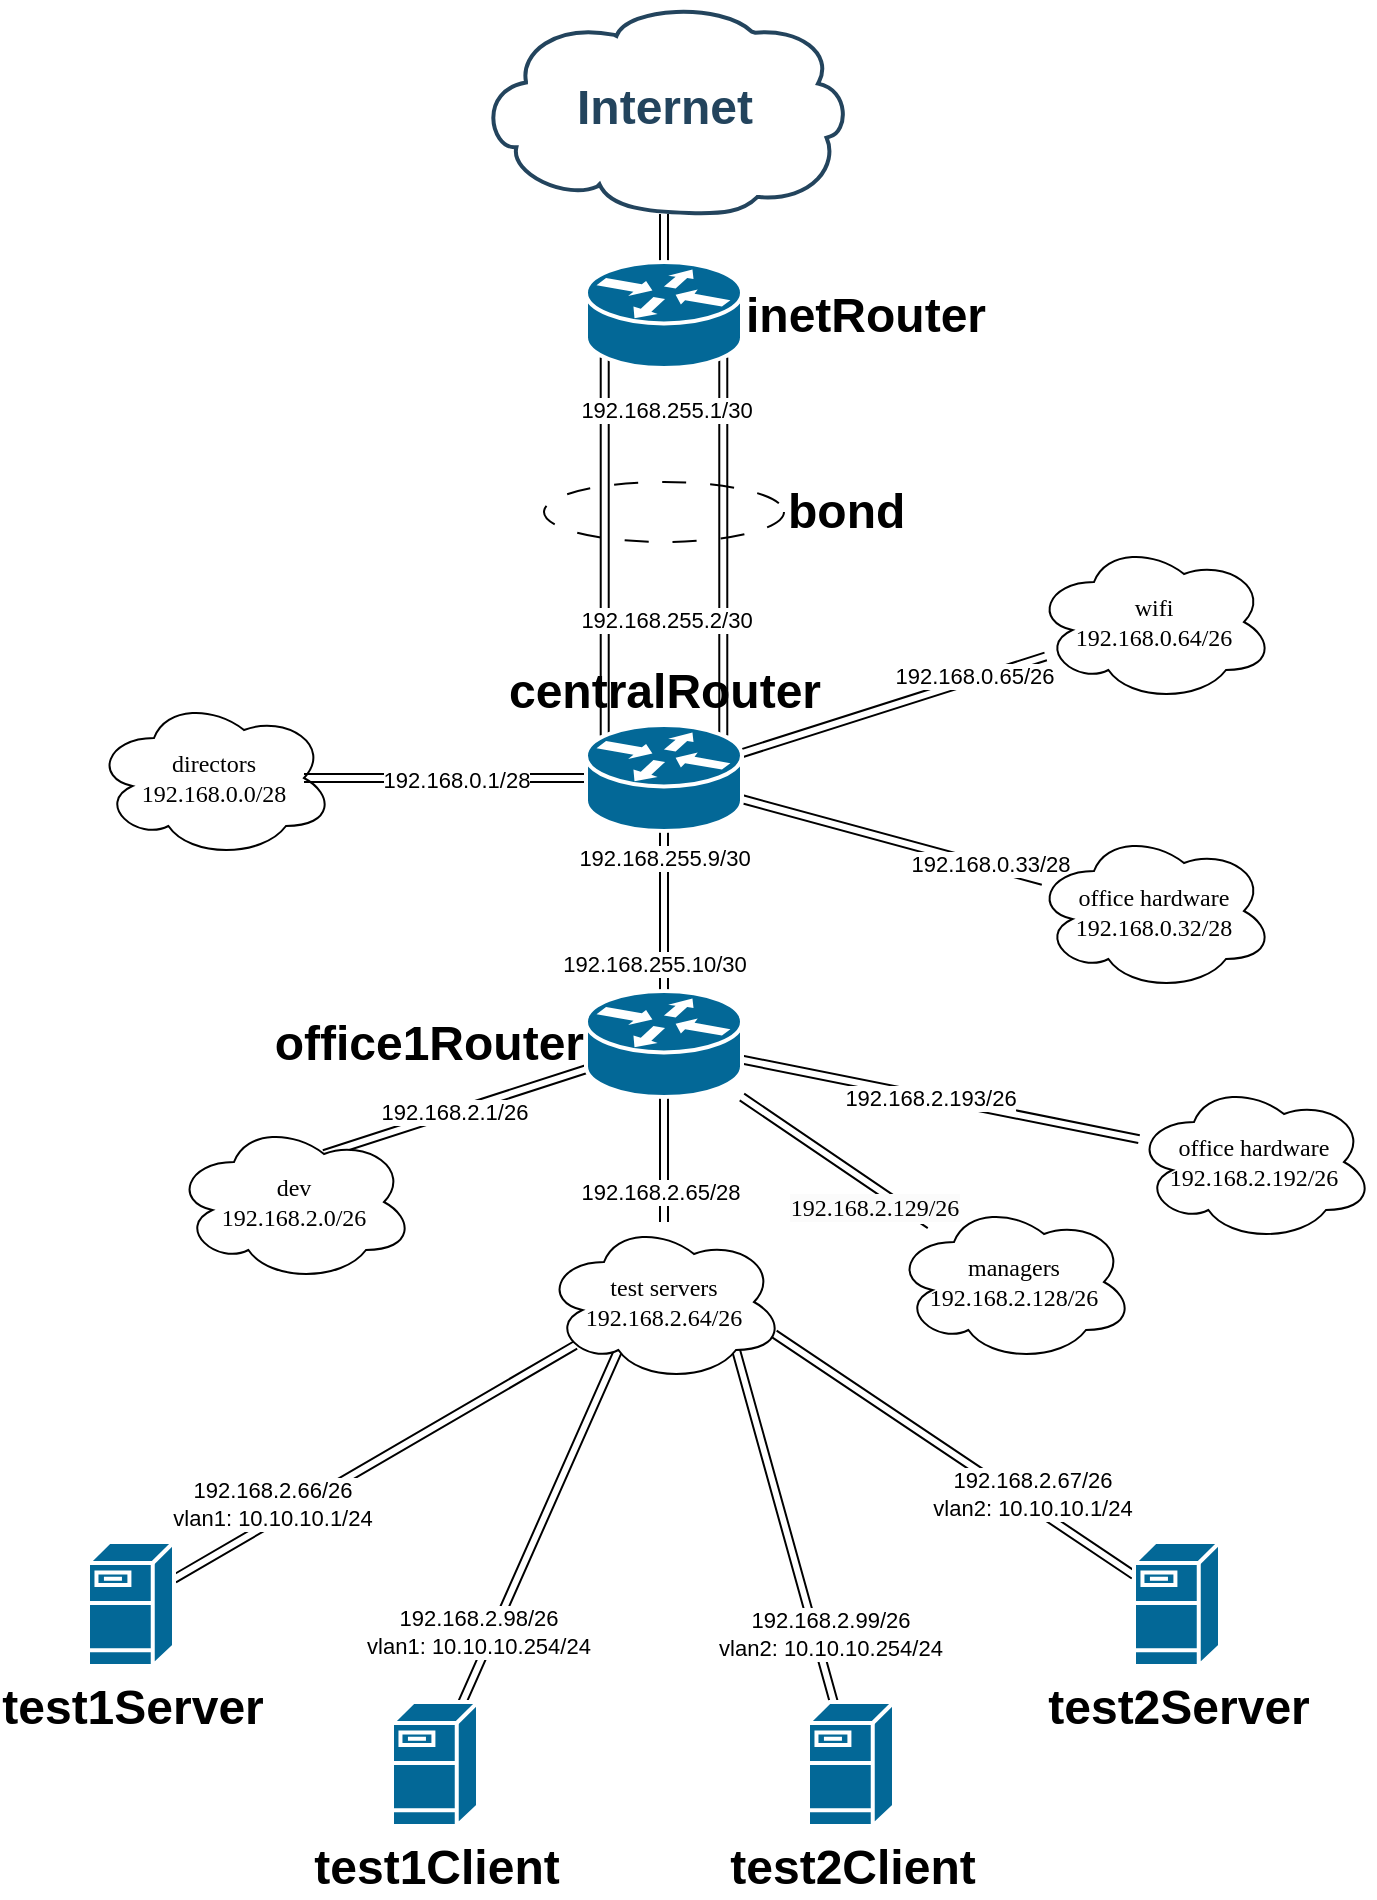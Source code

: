 <mxfile version="24.7.17">
  <diagram name="Page-1" id="8vB6ywSrLT_YVHVRjJ6Y">
    <mxGraphModel dx="900" dy="663" grid="1" gridSize="10" guides="1" tooltips="1" connect="1" arrows="1" fold="1" page="1" pageScale="1" pageWidth="850" pageHeight="1100" math="0" shadow="0">
      <root>
        <mxCell id="0" />
        <mxCell id="1" parent="0" />
        <mxCell id="gBZikGI_UUb8L8m2YwxI-3" value="bond" style="ellipse;whiteSpace=wrap;html=1;labelBackgroundColor=none;dashed=1;dashPattern=12 12;labelPosition=right;verticalLabelPosition=middle;align=left;verticalAlign=middle;fontSize=24;fontStyle=1" vertex="1" parent="1">
          <mxGeometry x="365" y="250" width="120" height="30" as="geometry" />
        </mxCell>
        <mxCell id="gBZikGI_UUb8L8m2YwxI-1" style="shape=link;rounded=0;orthogonalLoop=1;jettySize=auto;html=1;exitX=0.88;exitY=0.9;exitDx=0;exitDy=0;exitPerimeter=0;entryX=0.88;entryY=0.1;entryDx=0;entryDy=0;entryPerimeter=0;" edge="1" parent="1" source="S9BE4qP7gg0h5COB0RpV-74" target="S9BE4qP7gg0h5COB0RpV-75">
          <mxGeometry relative="1" as="geometry" />
        </mxCell>
        <mxCell id="S9BE4qP7gg0h5COB0RpV-1" value="Internet" style="shape=mxgraph.cisco.storage.cloud;html=1;dashed=0;strokeColor=#23445D;fillColor=#ffffff;strokeWidth=2;fontFamily=Helvetica;fontSize=24;fontColor=#23445D;align=center;fontStyle=1" parent="1" vertex="1">
          <mxGeometry x="332" y="10" width="186" height="106" as="geometry" />
        </mxCell>
        <mxCell id="S9BE4qP7gg0h5COB0RpV-20" style="edgeStyle=none;shape=link;rounded=0;orthogonalLoop=1;jettySize=auto;html=1;exitX=0.5;exitY=0;exitDx=0;exitDy=0;exitPerimeter=0;" parent="1" source="S9BE4qP7gg0h5COB0RpV-74" target="S9BE4qP7gg0h5COB0RpV-1" edge="1">
          <mxGeometry relative="1" as="geometry">
            <mxPoint x="580" y="153.683" as="sourcePoint" />
          </mxGeometry>
        </mxCell>
        <mxCell id="S9BE4qP7gg0h5COB0RpV-22" style="edgeStyle=none;shape=link;rounded=0;orthogonalLoop=1;jettySize=auto;html=1;exitX=0.12;exitY=0.1;exitDx=0;exitDy=0;exitPerimeter=0;entryX=0.12;entryY=0.9;entryDx=0;entryDy=0;entryPerimeter=0;" parent="1" source="S9BE4qP7gg0h5COB0RpV-75" target="S9BE4qP7gg0h5COB0RpV-74" edge="1">
          <mxGeometry relative="1" as="geometry">
            <mxPoint x="464" y="248" as="sourcePoint" />
            <mxPoint x="580" y="194.593" as="targetPoint" />
          </mxGeometry>
        </mxCell>
        <mxCell id="S9BE4qP7gg0h5COB0RpV-91" value="192.168.255.2/30" style="edgeLabel;html=1;align=center;verticalAlign=middle;resizable=0;points=[];" parent="S9BE4qP7gg0h5COB0RpV-22" vertex="1" connectable="0">
          <mxGeometry x="-0.802" y="-1" relative="1" as="geometry">
            <mxPoint x="29" y="-40" as="offset" />
          </mxGeometry>
        </mxCell>
        <mxCell id="S9BE4qP7gg0h5COB0RpV-90" value="192.168.255.1/30" style="edgeLabel;html=1;align=center;verticalAlign=middle;resizable=0;points=[];" parent="S9BE4qP7gg0h5COB0RpV-22" vertex="1" connectable="0">
          <mxGeometry x="0.64" y="1" relative="1" as="geometry">
            <mxPoint x="31" y="-8" as="offset" />
          </mxGeometry>
        </mxCell>
        <mxCell id="S9BE4qP7gg0h5COB0RpV-49" value="" style="edgeStyle=none;shape=link;rounded=0;orthogonalLoop=1;jettySize=auto;html=1;" parent="1" source="S9BE4qP7gg0h5COB0RpV-75" target="S9BE4qP7gg0h5COB0RpV-30" edge="1">
          <mxGeometry relative="1" as="geometry">
            <mxPoint x="424.237" y="411" as="sourcePoint" />
          </mxGeometry>
        </mxCell>
        <mxCell id="S9BE4qP7gg0h5COB0RpV-84" value="192.168.0.33/28" style="edgeLabel;html=1;align=center;verticalAlign=middle;resizable=0;points=[];" parent="S9BE4qP7gg0h5COB0RpV-49" vertex="1" connectable="0">
          <mxGeometry x="0.644" y="1" relative="1" as="geometry">
            <mxPoint as="offset" />
          </mxGeometry>
        </mxCell>
        <mxCell id="S9BE4qP7gg0h5COB0RpV-51" value="" style="edgeStyle=none;shape=link;rounded=0;orthogonalLoop=1;jettySize=auto;html=1;" parent="1" source="S9BE4qP7gg0h5COB0RpV-75" target="S9BE4qP7gg0h5COB0RpV-50" edge="1">
          <mxGeometry relative="1" as="geometry">
            <mxPoint x="464" y="393.287" as="sourcePoint" />
          </mxGeometry>
        </mxCell>
        <mxCell id="S9BE4qP7gg0h5COB0RpV-87" value="192.168.0.65/26" style="edgeLabel;html=1;align=center;verticalAlign=middle;resizable=0;points=[];" parent="S9BE4qP7gg0h5COB0RpV-51" vertex="1" connectable="0">
          <mxGeometry x="0.581" y="1" relative="1" as="geometry">
            <mxPoint x="-4" as="offset" />
          </mxGeometry>
        </mxCell>
        <mxCell id="S9BE4qP7gg0h5COB0RpV-23" style="edgeStyle=none;shape=link;rounded=0;orthogonalLoop=1;jettySize=auto;html=1;" parent="1" source="S9BE4qP7gg0h5COB0RpV-76" target="S9BE4qP7gg0h5COB0RpV-75" edge="1">
          <mxGeometry relative="1" as="geometry">
            <mxPoint x="264.045" y="668" as="sourcePoint" />
            <mxPoint x="409.955" y="411" as="targetPoint" />
          </mxGeometry>
        </mxCell>
        <mxCell id="S9BE4qP7gg0h5COB0RpV-82" value="192.168.255.10/30" style="edgeLabel;html=1;align=center;verticalAlign=middle;resizable=0;points=[];" parent="S9BE4qP7gg0h5COB0RpV-23" vertex="1" connectable="0">
          <mxGeometry x="-0.081" y="-1" relative="1" as="geometry">
            <mxPoint x="-6" y="23" as="offset" />
          </mxGeometry>
        </mxCell>
        <mxCell id="S9BE4qP7gg0h5COB0RpV-83" value="192.168.255.9/30" style="edgeLabel;html=1;align=center;verticalAlign=middle;resizable=0;points=[];" parent="S9BE4qP7gg0h5COB0RpV-23" vertex="1" connectable="0">
          <mxGeometry x="0.465" y="-1" relative="1" as="geometry">
            <mxPoint x="-1" y="-8" as="offset" />
          </mxGeometry>
        </mxCell>
        <mxCell id="S9BE4qP7gg0h5COB0RpV-30" value="office hardware&lt;br&gt;192.168.0.32/28" style="ellipse;shape=cloud;whiteSpace=wrap;html=1;rounded=0;shadow=0;comic=0;strokeWidth=1;fontFamily=Verdana;fontSize=12;" parent="1" vertex="1">
          <mxGeometry x="610" y="424.5" width="120" height="80" as="geometry" />
        </mxCell>
        <mxCell id="S9BE4qP7gg0h5COB0RpV-31" value="directors&lt;br&gt;192.168.0.0/28" style="ellipse;shape=cloud;whiteSpace=wrap;html=1;rounded=0;shadow=0;comic=0;strokeWidth=1;fontFamily=Verdana;fontSize=12;" parent="1" vertex="1">
          <mxGeometry x="140" y="358" width="120" height="80" as="geometry" />
        </mxCell>
        <mxCell id="S9BE4qP7gg0h5COB0RpV-52" value="" style="edgeStyle=none;shape=link;rounded=0;orthogonalLoop=1;jettySize=auto;html=1;exitX=0.625;exitY=0.2;exitDx=0;exitDy=0;exitPerimeter=0;" parent="1" source="S9BE4qP7gg0h5COB0RpV-33" target="S9BE4qP7gg0h5COB0RpV-76" edge="1">
          <mxGeometry relative="1" as="geometry">
            <mxPoint x="210" y="703" as="targetPoint" />
            <mxPoint x="102.36" y="709.672" as="sourcePoint" />
          </mxGeometry>
        </mxCell>
        <mxCell id="S9BE4qP7gg0h5COB0RpV-69" value="192.168.2.1/26" style="edgeLabel;html=1;align=center;verticalAlign=middle;resizable=0;points=[];" parent="S9BE4qP7gg0h5COB0RpV-52" vertex="1" connectable="0">
          <mxGeometry x="-0.011" relative="1" as="geometry">
            <mxPoint as="offset" />
          </mxGeometry>
        </mxCell>
        <mxCell id="S9BE4qP7gg0h5COB0RpV-33" value="dev&lt;br&gt;192.168.2.0/26" style="ellipse;shape=cloud;whiteSpace=wrap;html=1;rounded=0;shadow=0;comic=0;strokeWidth=1;fontFamily=Verdana;fontSize=12;" parent="1" vertex="1">
          <mxGeometry x="180" y="570" width="120" height="80" as="geometry" />
        </mxCell>
        <mxCell id="S9BE4qP7gg0h5COB0RpV-53" style="edgeStyle=none;shape=link;rounded=0;orthogonalLoop=1;jettySize=auto;html=1;" parent="1" source="S9BE4qP7gg0h5COB0RpV-34" target="S9BE4qP7gg0h5COB0RpV-76" edge="1">
          <mxGeometry relative="1" as="geometry">
            <mxPoint x="229.55" y="721" as="targetPoint" />
          </mxGeometry>
        </mxCell>
        <mxCell id="S9BE4qP7gg0h5COB0RpV-70" value="192.168.2.65/28" style="edgeLabel;html=1;align=center;verticalAlign=middle;resizable=0;points=[];" parent="S9BE4qP7gg0h5COB0RpV-53" vertex="1" connectable="0">
          <mxGeometry x="-0.465" y="2" relative="1" as="geometry">
            <mxPoint y="1" as="offset" />
          </mxGeometry>
        </mxCell>
        <mxCell id="gBZikGI_UUb8L8m2YwxI-9" style="edgeStyle=none;shape=link;rounded=0;orthogonalLoop=1;jettySize=auto;html=1;exitX=0.13;exitY=0.77;exitDx=0;exitDy=0;exitPerimeter=0;" edge="1" parent="1" source="S9BE4qP7gg0h5COB0RpV-34" target="gBZikGI_UUb8L8m2YwxI-6">
          <mxGeometry relative="1" as="geometry" />
        </mxCell>
        <mxCell id="gBZikGI_UUb8L8m2YwxI-17" value="192.168.2.66/26&lt;br&gt;vlan1: 10.10.10.1/24" style="edgeLabel;html=1;align=center;verticalAlign=middle;resizable=0;points=[];" vertex="1" connectable="0" parent="gBZikGI_UUb8L8m2YwxI-9">
          <mxGeometry x="0.588" y="-2" relative="1" as="geometry">
            <mxPoint x="9" y="-12" as="offset" />
          </mxGeometry>
        </mxCell>
        <mxCell id="gBZikGI_UUb8L8m2YwxI-10" style="edgeStyle=none;shape=link;rounded=0;orthogonalLoop=1;jettySize=auto;html=1;exitX=0.31;exitY=0.8;exitDx=0;exitDy=0;exitPerimeter=0;" edge="1" parent="1" source="S9BE4qP7gg0h5COB0RpV-34" target="gBZikGI_UUb8L8m2YwxI-7">
          <mxGeometry relative="1" as="geometry" />
        </mxCell>
        <mxCell id="gBZikGI_UUb8L8m2YwxI-18" value="192.168.2.98/26&lt;br&gt;vlan1: 10.10.10.254/24" style="edgeLabel;html=1;align=center;verticalAlign=middle;resizable=0;points=[];" vertex="1" connectable="0" parent="gBZikGI_UUb8L8m2YwxI-10">
          <mxGeometry x="0.381" y="-1" relative="1" as="geometry">
            <mxPoint x="-16" y="20" as="offset" />
          </mxGeometry>
        </mxCell>
        <mxCell id="gBZikGI_UUb8L8m2YwxI-15" style="edgeStyle=none;shape=link;rounded=0;orthogonalLoop=1;jettySize=auto;html=1;exitX=0.96;exitY=0.7;exitDx=0;exitDy=0;exitPerimeter=0;" edge="1" parent="1" source="S9BE4qP7gg0h5COB0RpV-34" target="gBZikGI_UUb8L8m2YwxI-11">
          <mxGeometry relative="1" as="geometry" />
        </mxCell>
        <mxCell id="gBZikGI_UUb8L8m2YwxI-19" value="192.168.2.67/26&lt;br&gt;vlan2: 10.10.10.1/24" style="edgeLabel;html=1;align=center;verticalAlign=middle;resizable=0;points=[];" vertex="1" connectable="0" parent="gBZikGI_UUb8L8m2YwxI-15">
          <mxGeometry x="0.316" relative="1" as="geometry">
            <mxPoint x="10" as="offset" />
          </mxGeometry>
        </mxCell>
        <mxCell id="gBZikGI_UUb8L8m2YwxI-16" style="edgeStyle=none;shape=link;rounded=0;orthogonalLoop=1;jettySize=auto;html=1;exitX=0.8;exitY=0.8;exitDx=0;exitDy=0;exitPerimeter=0;" edge="1" parent="1" source="S9BE4qP7gg0h5COB0RpV-34" target="gBZikGI_UUb8L8m2YwxI-12">
          <mxGeometry relative="1" as="geometry" />
        </mxCell>
        <mxCell id="gBZikGI_UUb8L8m2YwxI-20" value="192.168.2.99/26&lt;br&gt;vlan2: 10.10.10.254/24" style="edgeLabel;html=1;align=center;verticalAlign=middle;resizable=0;points=[];" vertex="1" connectable="0" parent="gBZikGI_UUb8L8m2YwxI-16">
          <mxGeometry x="0.489" y="-2" relative="1" as="geometry">
            <mxPoint x="12" y="10" as="offset" />
          </mxGeometry>
        </mxCell>
        <mxCell id="S9BE4qP7gg0h5COB0RpV-34" value="test servers&lt;div&gt;192.168.2.64/26&lt;br&gt;&lt;/div&gt;" style="ellipse;shape=cloud;whiteSpace=wrap;html=1;rounded=0;shadow=0;comic=0;strokeWidth=1;fontFamily=Verdana;fontSize=12;" parent="1" vertex="1">
          <mxGeometry x="365" y="620" width="120" height="80" as="geometry" />
        </mxCell>
        <mxCell id="S9BE4qP7gg0h5COB0RpV-55" style="edgeStyle=none;shape=link;rounded=0;orthogonalLoop=1;jettySize=auto;html=1;" parent="1" source="S9BE4qP7gg0h5COB0RpV-35" target="S9BE4qP7gg0h5COB0RpV-76" edge="1">
          <mxGeometry relative="1" as="geometry">
            <mxPoint x="250.432" y="721" as="targetPoint" />
          </mxGeometry>
        </mxCell>
        <mxCell id="S9BE4qP7gg0h5COB0RpV-71" value="&lt;span style=&quot;font-family: Verdana; font-size: 12px; text-wrap: wrap; background-color: rgb(251, 251, 251);&quot;&gt;192.168.2.129/26&lt;/span&gt;" style="edgeLabel;html=1;align=center;verticalAlign=middle;resizable=0;points=[];" parent="S9BE4qP7gg0h5COB0RpV-55" vertex="1" connectable="0">
          <mxGeometry x="-0.388" y="-1" relative="1" as="geometry">
            <mxPoint y="12" as="offset" />
          </mxGeometry>
        </mxCell>
        <mxCell id="S9BE4qP7gg0h5COB0RpV-35" value="managers&lt;br&gt;192.168.2.128/26" style="ellipse;shape=cloud;whiteSpace=wrap;html=1;rounded=0;shadow=0;comic=0;strokeWidth=1;fontFamily=Verdana;fontSize=12;" parent="1" vertex="1">
          <mxGeometry x="540" y="610" width="120" height="80" as="geometry" />
        </mxCell>
        <mxCell id="S9BE4qP7gg0h5COB0RpV-54" style="edgeStyle=none;shape=link;rounded=0;orthogonalLoop=1;jettySize=auto;html=1;" parent="1" source="S9BE4qP7gg0h5COB0RpV-36" target="S9BE4qP7gg0h5COB0RpV-76" edge="1">
          <mxGeometry relative="1" as="geometry">
            <mxPoint x="279.586" y="721" as="targetPoint" />
          </mxGeometry>
        </mxCell>
        <mxCell id="S9BE4qP7gg0h5COB0RpV-72" value="192.168.2.193/26" style="edgeLabel;html=1;align=center;verticalAlign=middle;resizable=0;points=[];" parent="S9BE4qP7gg0h5COB0RpV-54" vertex="1" connectable="0">
          <mxGeometry x="0.056" relative="1" as="geometry">
            <mxPoint as="offset" />
          </mxGeometry>
        </mxCell>
        <mxCell id="S9BE4qP7gg0h5COB0RpV-36" value="office hardware&lt;br&gt;192.168.2.192/26" style="ellipse;shape=cloud;whiteSpace=wrap;html=1;rounded=0;shadow=0;comic=0;strokeWidth=1;fontFamily=Verdana;fontSize=12;" parent="1" vertex="1">
          <mxGeometry x="660" y="550" width="120" height="80" as="geometry" />
        </mxCell>
        <mxCell id="S9BE4qP7gg0h5COB0RpV-48" style="edgeStyle=none;shape=link;rounded=0;orthogonalLoop=1;jettySize=auto;html=1;entryX=0.875;entryY=0.5;entryDx=0;entryDy=0;entryPerimeter=0;" parent="1" source="S9BE4qP7gg0h5COB0RpV-75" target="S9BE4qP7gg0h5COB0RpV-31" edge="1">
          <mxGeometry relative="1" as="geometry">
            <mxPoint x="386" y="394.519" as="sourcePoint" />
          </mxGeometry>
        </mxCell>
        <mxCell id="S9BE4qP7gg0h5COB0RpV-81" value="192.168.0.1/28" style="edgeLabel;html=1;align=center;verticalAlign=middle;resizable=0;points=[];" parent="S9BE4qP7gg0h5COB0RpV-48" vertex="1" connectable="0">
          <mxGeometry x="-0.071" y="1" relative="1" as="geometry">
            <mxPoint as="offset" />
          </mxGeometry>
        </mxCell>
        <mxCell id="S9BE4qP7gg0h5COB0RpV-50" value="wifi&lt;br&gt;192.168.0.64/26" style="ellipse;shape=cloud;whiteSpace=wrap;html=1;rounded=0;shadow=0;comic=0;strokeWidth=1;fontFamily=Verdana;fontSize=12;" parent="1" vertex="1">
          <mxGeometry x="610" y="280" width="120" height="80" as="geometry" />
        </mxCell>
        <mxCell id="S9BE4qP7gg0h5COB0RpV-74" value="inetRouter" style="shape=mxgraph.cisco.routers.router;sketch=0;html=1;pointerEvents=1;dashed=0;fillColor=#036897;strokeColor=#ffffff;strokeWidth=2;verticalLabelPosition=middle;verticalAlign=middle;align=left;outlineConnect=0;labelPosition=right;fontSize=24;fontStyle=1" parent="1" vertex="1">
          <mxGeometry x="386" y="140" width="78" height="53" as="geometry" />
        </mxCell>
        <mxCell id="S9BE4qP7gg0h5COB0RpV-75" value="centralRouter" style="shape=mxgraph.cisco.routers.router;sketch=0;html=1;pointerEvents=1;dashed=0;fillColor=#036897;strokeColor=#ffffff;strokeWidth=2;verticalLabelPosition=top;verticalAlign=bottom;align=center;outlineConnect=0;labelPosition=center;fontSize=24;fontStyle=1" parent="1" vertex="1">
          <mxGeometry x="386" y="371.5" width="78" height="53" as="geometry" />
        </mxCell>
        <mxCell id="S9BE4qP7gg0h5COB0RpV-76" value="office1Router" style="shape=mxgraph.cisco.routers.router;sketch=0;html=1;pointerEvents=1;dashed=0;fillColor=#036897;strokeColor=#ffffff;strokeWidth=2;verticalLabelPosition=middle;verticalAlign=middle;align=right;outlineConnect=0;labelPosition=left;fontSize=24;fontStyle=1" parent="1" vertex="1">
          <mxGeometry x="386" y="504.5" width="78" height="53" as="geometry" />
        </mxCell>
        <mxCell id="gBZikGI_UUb8L8m2YwxI-6" value="test1Server" style="shape=mxgraph.cisco.servers.fileserver;sketch=0;html=1;pointerEvents=1;dashed=0;fillColor=#036897;strokeColor=#ffffff;strokeWidth=2;verticalLabelPosition=bottom;verticalAlign=top;align=center;outlineConnect=0;fontSize=24;fontStyle=1" vertex="1" parent="1">
          <mxGeometry x="137" y="780" width="43" height="62" as="geometry" />
        </mxCell>
        <mxCell id="gBZikGI_UUb8L8m2YwxI-7" value="test1Client" style="shape=mxgraph.cisco.servers.fileserver;sketch=0;html=1;pointerEvents=1;dashed=0;fillColor=#036897;strokeColor=#ffffff;strokeWidth=2;verticalLabelPosition=bottom;verticalAlign=top;align=center;outlineConnect=0;fontSize=24;fontStyle=1" vertex="1" parent="1">
          <mxGeometry x="289" y="860" width="43" height="62" as="geometry" />
        </mxCell>
        <mxCell id="gBZikGI_UUb8L8m2YwxI-11" value="test2Server" style="shape=mxgraph.cisco.servers.fileserver;sketch=0;html=1;pointerEvents=1;dashed=0;fillColor=#036897;strokeColor=#ffffff;strokeWidth=2;verticalLabelPosition=bottom;verticalAlign=top;align=center;outlineConnect=0;fontSize=24;fontStyle=1" vertex="1" parent="1">
          <mxGeometry x="660" y="780" width="43" height="62" as="geometry" />
        </mxCell>
        <mxCell id="gBZikGI_UUb8L8m2YwxI-12" value="test2Client" style="shape=mxgraph.cisco.servers.fileserver;sketch=0;html=1;pointerEvents=1;dashed=0;fillColor=#036897;strokeColor=#ffffff;strokeWidth=2;verticalLabelPosition=bottom;verticalAlign=top;align=center;outlineConnect=0;fontSize=24;fontStyle=1" vertex="1" parent="1">
          <mxGeometry x="497" y="860" width="43" height="62" as="geometry" />
        </mxCell>
        <mxCell id="gBZikGI_UUb8L8m2YwxI-21" style="edgeStyle=none;shape=link;rounded=0;orthogonalLoop=1;jettySize=auto;html=1;exitX=0;exitY=0.5;exitDx=0;exitDy=0;exitPerimeter=0;" edge="1" parent="1" source="gBZikGI_UUb8L8m2YwxI-7" target="gBZikGI_UUb8L8m2YwxI-7">
          <mxGeometry relative="1" as="geometry" />
        </mxCell>
      </root>
    </mxGraphModel>
  </diagram>
</mxfile>
